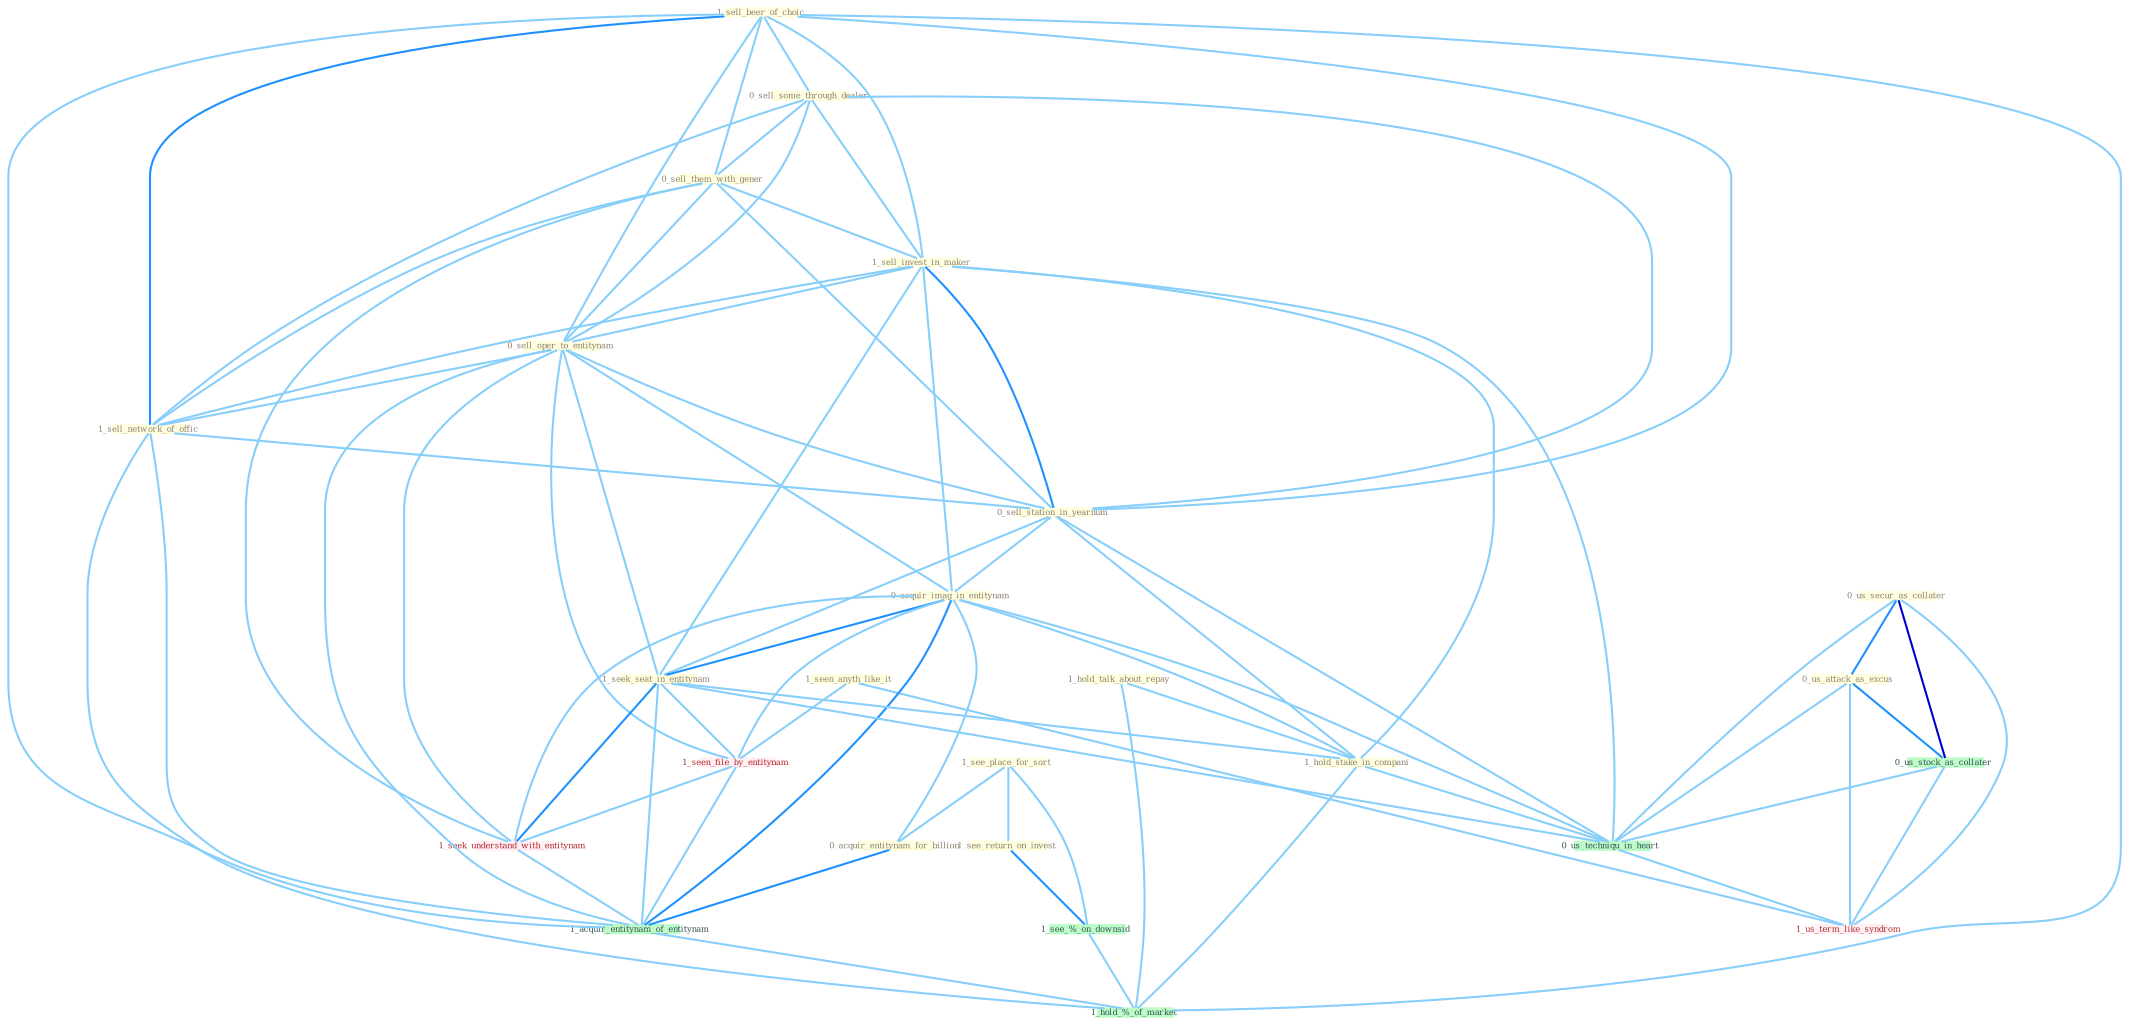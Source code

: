 Graph G{ 
    node
    [shape=polygon,style=filled,width=.5,height=.06,color="#BDFCC9",fixedsize=true,fontsize=4,
    fontcolor="#2f4f4f"];
    {node
    [color="#ffffe0", fontcolor="#8b7d6b"] "1_sell_beer_of_choic " "1_see_place_for_sort " "0_sell_some_through_dealer " "0_sell_them_with_gener " "1_sell_invest_in_maker " "0_us_secur_as_collater " "0_us_attack_as_excus " "0_sell_oper_to_entitynam " "1_sell_network_of_offic " "0_sell_station_in_yearnum " "1_see_return_on_invest " "1_seen_anyth_like_it " "0_acquir_imag_in_entitynam " "0_acquir_entitynam_for_billion " "1_seek_seat_in_entitynam " "1_hold_talk_about_repay " "1_hold_stake_in_compani "}
{node [color="#fff0f5", fontcolor="#b22222"] "1_seen_file_by_entitynam " "1_seek_understand_with_entitynam " "1_us_term_like_syndrom "}
edge [color="#B0E2FF"];

	"1_sell_beer_of_choic " -- "0_sell_some_through_dealer " [w="1", color="#87cefa" ];
	"1_sell_beer_of_choic " -- "0_sell_them_with_gener " [w="1", color="#87cefa" ];
	"1_sell_beer_of_choic " -- "1_sell_invest_in_maker " [w="1", color="#87cefa" ];
	"1_sell_beer_of_choic " -- "0_sell_oper_to_entitynam " [w="1", color="#87cefa" ];
	"1_sell_beer_of_choic " -- "1_sell_network_of_offic " [w="2", color="#1e90ff" , len=0.8];
	"1_sell_beer_of_choic " -- "0_sell_station_in_yearnum " [w="1", color="#87cefa" ];
	"1_sell_beer_of_choic " -- "1_acquir_entitynam_of_entitynam " [w="1", color="#87cefa" ];
	"1_sell_beer_of_choic " -- "1_hold_%_of_market " [w="1", color="#87cefa" ];
	"1_see_place_for_sort " -- "1_see_return_on_invest " [w="1", color="#87cefa" ];
	"1_see_place_for_sort " -- "0_acquir_entitynam_for_billion " [w="1", color="#87cefa" ];
	"1_see_place_for_sort " -- "1_see_%_on_downsid " [w="1", color="#87cefa" ];
	"0_sell_some_through_dealer " -- "0_sell_them_with_gener " [w="1", color="#87cefa" ];
	"0_sell_some_through_dealer " -- "1_sell_invest_in_maker " [w="1", color="#87cefa" ];
	"0_sell_some_through_dealer " -- "0_sell_oper_to_entitynam " [w="1", color="#87cefa" ];
	"0_sell_some_through_dealer " -- "1_sell_network_of_offic " [w="1", color="#87cefa" ];
	"0_sell_some_through_dealer " -- "0_sell_station_in_yearnum " [w="1", color="#87cefa" ];
	"0_sell_them_with_gener " -- "1_sell_invest_in_maker " [w="1", color="#87cefa" ];
	"0_sell_them_with_gener " -- "0_sell_oper_to_entitynam " [w="1", color="#87cefa" ];
	"0_sell_them_with_gener " -- "1_sell_network_of_offic " [w="1", color="#87cefa" ];
	"0_sell_them_with_gener " -- "0_sell_station_in_yearnum " [w="1", color="#87cefa" ];
	"0_sell_them_with_gener " -- "1_seek_understand_with_entitynam " [w="1", color="#87cefa" ];
	"1_sell_invest_in_maker " -- "0_sell_oper_to_entitynam " [w="1", color="#87cefa" ];
	"1_sell_invest_in_maker " -- "1_sell_network_of_offic " [w="1", color="#87cefa" ];
	"1_sell_invest_in_maker " -- "0_sell_station_in_yearnum " [w="2", color="#1e90ff" , len=0.8];
	"1_sell_invest_in_maker " -- "0_acquir_imag_in_entitynam " [w="1", color="#87cefa" ];
	"1_sell_invest_in_maker " -- "1_seek_seat_in_entitynam " [w="1", color="#87cefa" ];
	"1_sell_invest_in_maker " -- "1_hold_stake_in_compani " [w="1", color="#87cefa" ];
	"1_sell_invest_in_maker " -- "0_us_techniqu_in_heart " [w="1", color="#87cefa" ];
	"0_us_secur_as_collater " -- "0_us_attack_as_excus " [w="2", color="#1e90ff" , len=0.8];
	"0_us_secur_as_collater " -- "0_us_stock_as_collater " [w="3", color="#0000cd" , len=0.6];
	"0_us_secur_as_collater " -- "0_us_techniqu_in_heart " [w="1", color="#87cefa" ];
	"0_us_secur_as_collater " -- "1_us_term_like_syndrom " [w="1", color="#87cefa" ];
	"0_us_attack_as_excus " -- "0_us_stock_as_collater " [w="2", color="#1e90ff" , len=0.8];
	"0_us_attack_as_excus " -- "0_us_techniqu_in_heart " [w="1", color="#87cefa" ];
	"0_us_attack_as_excus " -- "1_us_term_like_syndrom " [w="1", color="#87cefa" ];
	"0_sell_oper_to_entitynam " -- "1_sell_network_of_offic " [w="1", color="#87cefa" ];
	"0_sell_oper_to_entitynam " -- "0_sell_station_in_yearnum " [w="1", color="#87cefa" ];
	"0_sell_oper_to_entitynam " -- "0_acquir_imag_in_entitynam " [w="1", color="#87cefa" ];
	"0_sell_oper_to_entitynam " -- "1_seek_seat_in_entitynam " [w="1", color="#87cefa" ];
	"0_sell_oper_to_entitynam " -- "1_seen_file_by_entitynam " [w="1", color="#87cefa" ];
	"0_sell_oper_to_entitynam " -- "1_seek_understand_with_entitynam " [w="1", color="#87cefa" ];
	"0_sell_oper_to_entitynam " -- "1_acquir_entitynam_of_entitynam " [w="1", color="#87cefa" ];
	"1_sell_network_of_offic " -- "0_sell_station_in_yearnum " [w="1", color="#87cefa" ];
	"1_sell_network_of_offic " -- "1_acquir_entitynam_of_entitynam " [w="1", color="#87cefa" ];
	"1_sell_network_of_offic " -- "1_hold_%_of_market " [w="1", color="#87cefa" ];
	"0_sell_station_in_yearnum " -- "0_acquir_imag_in_entitynam " [w="1", color="#87cefa" ];
	"0_sell_station_in_yearnum " -- "1_seek_seat_in_entitynam " [w="1", color="#87cefa" ];
	"0_sell_station_in_yearnum " -- "1_hold_stake_in_compani " [w="1", color="#87cefa" ];
	"0_sell_station_in_yearnum " -- "0_us_techniqu_in_heart " [w="1", color="#87cefa" ];
	"1_see_return_on_invest " -- "1_see_%_on_downsid " [w="2", color="#1e90ff" , len=0.8];
	"1_seen_anyth_like_it " -- "1_seen_file_by_entitynam " [w="1", color="#87cefa" ];
	"1_seen_anyth_like_it " -- "1_us_term_like_syndrom " [w="1", color="#87cefa" ];
	"0_acquir_imag_in_entitynam " -- "0_acquir_entitynam_for_billion " [w="1", color="#87cefa" ];
	"0_acquir_imag_in_entitynam " -- "1_seek_seat_in_entitynam " [w="2", color="#1e90ff" , len=0.8];
	"0_acquir_imag_in_entitynam " -- "1_hold_stake_in_compani " [w="1", color="#87cefa" ];
	"0_acquir_imag_in_entitynam " -- "1_seen_file_by_entitynam " [w="1", color="#87cefa" ];
	"0_acquir_imag_in_entitynam " -- "1_seek_understand_with_entitynam " [w="1", color="#87cefa" ];
	"0_acquir_imag_in_entitynam " -- "1_acquir_entitynam_of_entitynam " [w="2", color="#1e90ff" , len=0.8];
	"0_acquir_imag_in_entitynam " -- "0_us_techniqu_in_heart " [w="1", color="#87cefa" ];
	"0_acquir_entitynam_for_billion " -- "1_acquir_entitynam_of_entitynam " [w="2", color="#1e90ff" , len=0.8];
	"1_seek_seat_in_entitynam " -- "1_hold_stake_in_compani " [w="1", color="#87cefa" ];
	"1_seek_seat_in_entitynam " -- "1_seen_file_by_entitynam " [w="1", color="#87cefa" ];
	"1_seek_seat_in_entitynam " -- "1_seek_understand_with_entitynam " [w="2", color="#1e90ff" , len=0.8];
	"1_seek_seat_in_entitynam " -- "1_acquir_entitynam_of_entitynam " [w="1", color="#87cefa" ];
	"1_seek_seat_in_entitynam " -- "0_us_techniqu_in_heart " [w="1", color="#87cefa" ];
	"1_hold_talk_about_repay " -- "1_hold_stake_in_compani " [w="1", color="#87cefa" ];
	"1_hold_talk_about_repay " -- "1_hold_%_of_market " [w="1", color="#87cefa" ];
	"1_hold_stake_in_compani " -- "0_us_techniqu_in_heart " [w="1", color="#87cefa" ];
	"1_hold_stake_in_compani " -- "1_hold_%_of_market " [w="1", color="#87cefa" ];
	"1_seen_file_by_entitynam " -- "1_seek_understand_with_entitynam " [w="1", color="#87cefa" ];
	"1_seen_file_by_entitynam " -- "1_acquir_entitynam_of_entitynam " [w="1", color="#87cefa" ];
	"0_us_stock_as_collater " -- "0_us_techniqu_in_heart " [w="1", color="#87cefa" ];
	"0_us_stock_as_collater " -- "1_us_term_like_syndrom " [w="1", color="#87cefa" ];
	"1_seek_understand_with_entitynam " -- "1_acquir_entitynam_of_entitynam " [w="1", color="#87cefa" ];
	"1_acquir_entitynam_of_entitynam " -- "1_hold_%_of_market " [w="1", color="#87cefa" ];
	"0_us_techniqu_in_heart " -- "1_us_term_like_syndrom " [w="1", color="#87cefa" ];
	"1_see_%_on_downsid " -- "1_hold_%_of_market " [w="1", color="#87cefa" ];
}